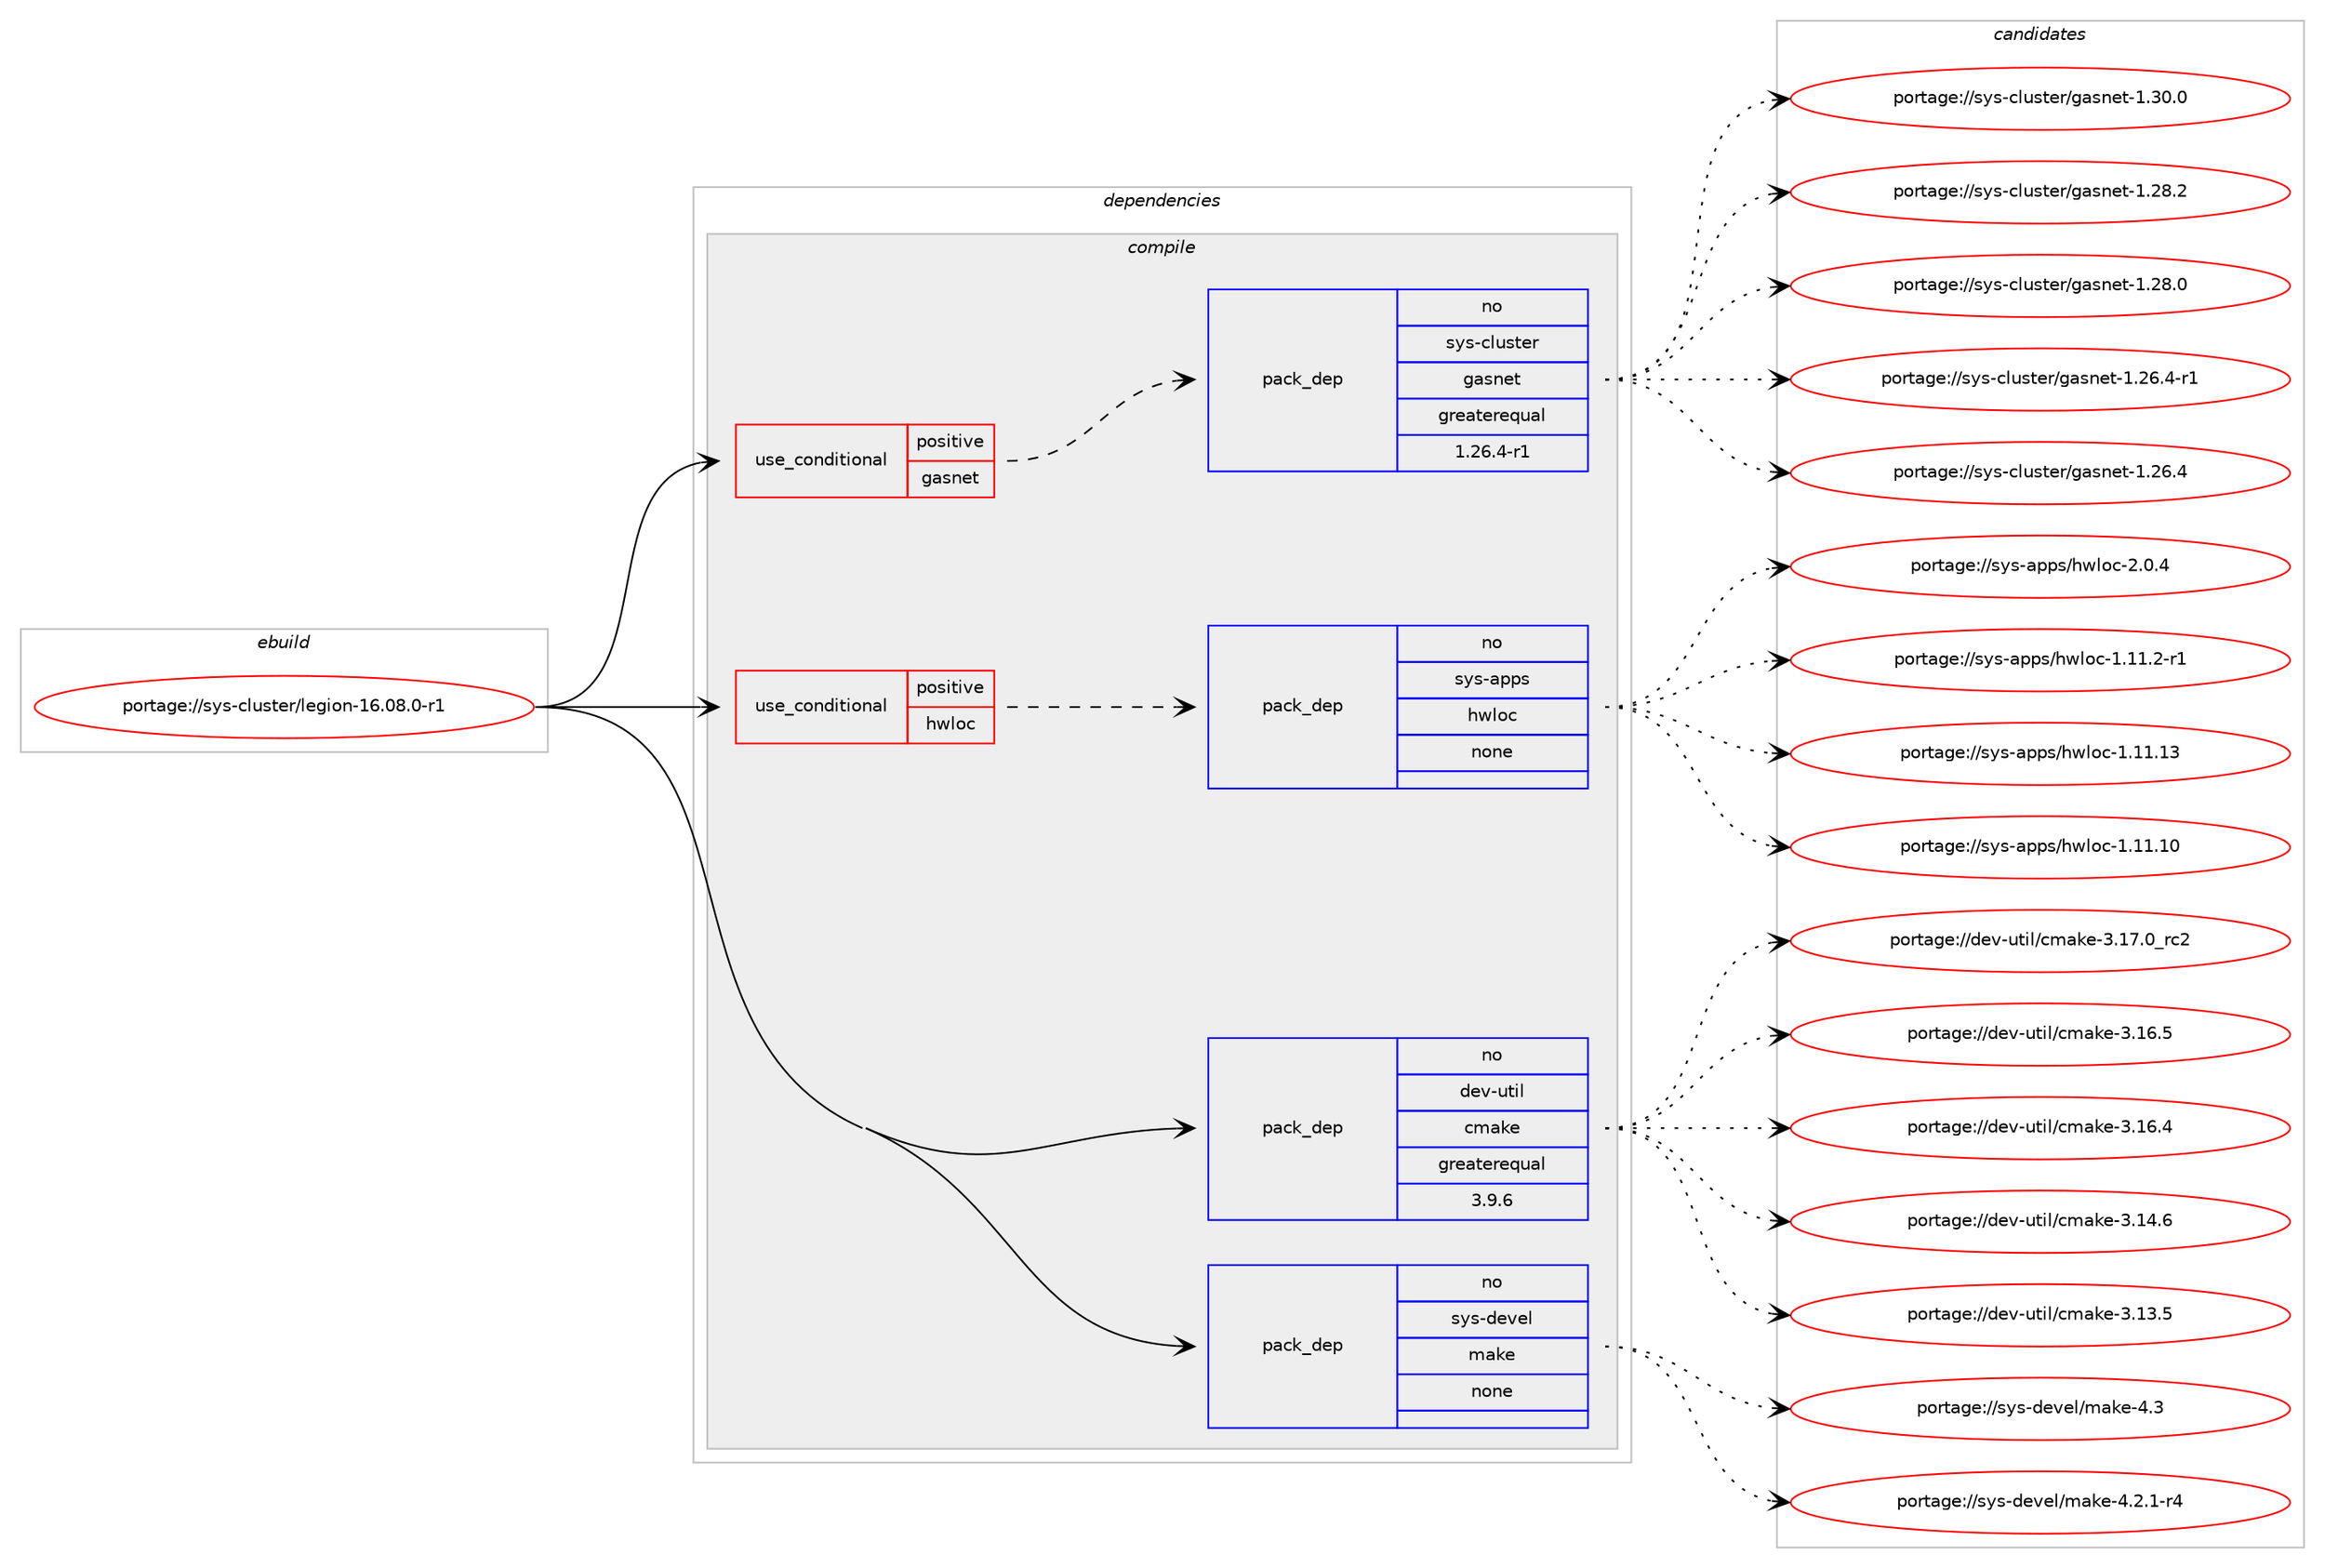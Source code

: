 digraph prolog {

# *************
# Graph options
# *************

newrank=true;
concentrate=true;
compound=true;
graph [rankdir=LR,fontname=Helvetica,fontsize=10,ranksep=1.5];#, ranksep=2.5, nodesep=0.2];
edge  [arrowhead=vee];
node  [fontname=Helvetica,fontsize=10];

# **********
# The ebuild
# **********

subgraph cluster_leftcol {
color=gray;
rank=same;
label=<<i>ebuild</i>>;
id [label="portage://sys-cluster/legion-16.08.0-r1", color=red, width=4, href="../sys-cluster/legion-16.08.0-r1.svg"];
}

# ****************
# The dependencies
# ****************

subgraph cluster_midcol {
color=gray;
label=<<i>dependencies</i>>;
subgraph cluster_compile {
fillcolor="#eeeeee";
style=filled;
label=<<i>compile</i>>;
subgraph cond4544 {
dependency26825 [label=<<TABLE BORDER="0" CELLBORDER="1" CELLSPACING="0" CELLPADDING="4"><TR><TD ROWSPAN="3" CELLPADDING="10">use_conditional</TD></TR><TR><TD>positive</TD></TR><TR><TD>gasnet</TD></TR></TABLE>>, shape=none, color=red];
subgraph pack21622 {
dependency26826 [label=<<TABLE BORDER="0" CELLBORDER="1" CELLSPACING="0" CELLPADDING="4" WIDTH="220"><TR><TD ROWSPAN="6" CELLPADDING="30">pack_dep</TD></TR><TR><TD WIDTH="110">no</TD></TR><TR><TD>sys-cluster</TD></TR><TR><TD>gasnet</TD></TR><TR><TD>greaterequal</TD></TR><TR><TD>1.26.4-r1</TD></TR></TABLE>>, shape=none, color=blue];
}
dependency26825:e -> dependency26826:w [weight=20,style="dashed",arrowhead="vee"];
}
id:e -> dependency26825:w [weight=20,style="solid",arrowhead="vee"];
subgraph cond4545 {
dependency26827 [label=<<TABLE BORDER="0" CELLBORDER="1" CELLSPACING="0" CELLPADDING="4"><TR><TD ROWSPAN="3" CELLPADDING="10">use_conditional</TD></TR><TR><TD>positive</TD></TR><TR><TD>hwloc</TD></TR></TABLE>>, shape=none, color=red];
subgraph pack21623 {
dependency26828 [label=<<TABLE BORDER="0" CELLBORDER="1" CELLSPACING="0" CELLPADDING="4" WIDTH="220"><TR><TD ROWSPAN="6" CELLPADDING="30">pack_dep</TD></TR><TR><TD WIDTH="110">no</TD></TR><TR><TD>sys-apps</TD></TR><TR><TD>hwloc</TD></TR><TR><TD>none</TD></TR><TR><TD></TD></TR></TABLE>>, shape=none, color=blue];
}
dependency26827:e -> dependency26828:w [weight=20,style="dashed",arrowhead="vee"];
}
id:e -> dependency26827:w [weight=20,style="solid",arrowhead="vee"];
subgraph pack21624 {
dependency26829 [label=<<TABLE BORDER="0" CELLBORDER="1" CELLSPACING="0" CELLPADDING="4" WIDTH="220"><TR><TD ROWSPAN="6" CELLPADDING="30">pack_dep</TD></TR><TR><TD WIDTH="110">no</TD></TR><TR><TD>dev-util</TD></TR><TR><TD>cmake</TD></TR><TR><TD>greaterequal</TD></TR><TR><TD>3.9.6</TD></TR></TABLE>>, shape=none, color=blue];
}
id:e -> dependency26829:w [weight=20,style="solid",arrowhead="vee"];
subgraph pack21625 {
dependency26830 [label=<<TABLE BORDER="0" CELLBORDER="1" CELLSPACING="0" CELLPADDING="4" WIDTH="220"><TR><TD ROWSPAN="6" CELLPADDING="30">pack_dep</TD></TR><TR><TD WIDTH="110">no</TD></TR><TR><TD>sys-devel</TD></TR><TR><TD>make</TD></TR><TR><TD>none</TD></TR><TR><TD></TD></TR></TABLE>>, shape=none, color=blue];
}
id:e -> dependency26830:w [weight=20,style="solid",arrowhead="vee"];
}
subgraph cluster_compileandrun {
fillcolor="#eeeeee";
style=filled;
label=<<i>compile and run</i>>;
}
subgraph cluster_run {
fillcolor="#eeeeee";
style=filled;
label=<<i>run</i>>;
}
}

# **************
# The candidates
# **************

subgraph cluster_choices {
rank=same;
color=gray;
label=<<i>candidates</i>>;

subgraph choice21622 {
color=black;
nodesep=1;
choice1151211154599108117115116101114471039711511010111645494651484648 [label="portage://sys-cluster/gasnet-1.30.0", color=red, width=4,href="../sys-cluster/gasnet-1.30.0.svg"];
choice1151211154599108117115116101114471039711511010111645494650564650 [label="portage://sys-cluster/gasnet-1.28.2", color=red, width=4,href="../sys-cluster/gasnet-1.28.2.svg"];
choice1151211154599108117115116101114471039711511010111645494650564648 [label="portage://sys-cluster/gasnet-1.28.0", color=red, width=4,href="../sys-cluster/gasnet-1.28.0.svg"];
choice11512111545991081171151161011144710397115110101116454946505446524511449 [label="portage://sys-cluster/gasnet-1.26.4-r1", color=red, width=4,href="../sys-cluster/gasnet-1.26.4-r1.svg"];
choice1151211154599108117115116101114471039711511010111645494650544652 [label="portage://sys-cluster/gasnet-1.26.4", color=red, width=4,href="../sys-cluster/gasnet-1.26.4.svg"];
dependency26826:e -> choice1151211154599108117115116101114471039711511010111645494651484648:w [style=dotted,weight="100"];
dependency26826:e -> choice1151211154599108117115116101114471039711511010111645494650564650:w [style=dotted,weight="100"];
dependency26826:e -> choice1151211154599108117115116101114471039711511010111645494650564648:w [style=dotted,weight="100"];
dependency26826:e -> choice11512111545991081171151161011144710397115110101116454946505446524511449:w [style=dotted,weight="100"];
dependency26826:e -> choice1151211154599108117115116101114471039711511010111645494650544652:w [style=dotted,weight="100"];
}
subgraph choice21623 {
color=black;
nodesep=1;
choice11512111545971121121154710411910811199455046484652 [label="portage://sys-apps/hwloc-2.0.4", color=red, width=4,href="../sys-apps/hwloc-2.0.4.svg"];
choice11512111545971121121154710411910811199454946494946504511449 [label="portage://sys-apps/hwloc-1.11.2-r1", color=red, width=4,href="../sys-apps/hwloc-1.11.2-r1.svg"];
choice115121115459711211211547104119108111994549464949464951 [label="portage://sys-apps/hwloc-1.11.13", color=red, width=4,href="../sys-apps/hwloc-1.11.13.svg"];
choice115121115459711211211547104119108111994549464949464948 [label="portage://sys-apps/hwloc-1.11.10", color=red, width=4,href="../sys-apps/hwloc-1.11.10.svg"];
dependency26828:e -> choice11512111545971121121154710411910811199455046484652:w [style=dotted,weight="100"];
dependency26828:e -> choice11512111545971121121154710411910811199454946494946504511449:w [style=dotted,weight="100"];
dependency26828:e -> choice115121115459711211211547104119108111994549464949464951:w [style=dotted,weight="100"];
dependency26828:e -> choice115121115459711211211547104119108111994549464949464948:w [style=dotted,weight="100"];
}
subgraph choice21624 {
color=black;
nodesep=1;
choice1001011184511711610510847991099710710145514649554648951149950 [label="portage://dev-util/cmake-3.17.0_rc2", color=red, width=4,href="../dev-util/cmake-3.17.0_rc2.svg"];
choice1001011184511711610510847991099710710145514649544653 [label="portage://dev-util/cmake-3.16.5", color=red, width=4,href="../dev-util/cmake-3.16.5.svg"];
choice1001011184511711610510847991099710710145514649544652 [label="portage://dev-util/cmake-3.16.4", color=red, width=4,href="../dev-util/cmake-3.16.4.svg"];
choice1001011184511711610510847991099710710145514649524654 [label="portage://dev-util/cmake-3.14.6", color=red, width=4,href="../dev-util/cmake-3.14.6.svg"];
choice1001011184511711610510847991099710710145514649514653 [label="portage://dev-util/cmake-3.13.5", color=red, width=4,href="../dev-util/cmake-3.13.5.svg"];
dependency26829:e -> choice1001011184511711610510847991099710710145514649554648951149950:w [style=dotted,weight="100"];
dependency26829:e -> choice1001011184511711610510847991099710710145514649544653:w [style=dotted,weight="100"];
dependency26829:e -> choice1001011184511711610510847991099710710145514649544652:w [style=dotted,weight="100"];
dependency26829:e -> choice1001011184511711610510847991099710710145514649524654:w [style=dotted,weight="100"];
dependency26829:e -> choice1001011184511711610510847991099710710145514649514653:w [style=dotted,weight="100"];
}
subgraph choice21625 {
color=black;
nodesep=1;
choice11512111545100101118101108471099710710145524651 [label="portage://sys-devel/make-4.3", color=red, width=4,href="../sys-devel/make-4.3.svg"];
choice1151211154510010111810110847109971071014552465046494511452 [label="portage://sys-devel/make-4.2.1-r4", color=red, width=4,href="../sys-devel/make-4.2.1-r4.svg"];
dependency26830:e -> choice11512111545100101118101108471099710710145524651:w [style=dotted,weight="100"];
dependency26830:e -> choice1151211154510010111810110847109971071014552465046494511452:w [style=dotted,weight="100"];
}
}

}

